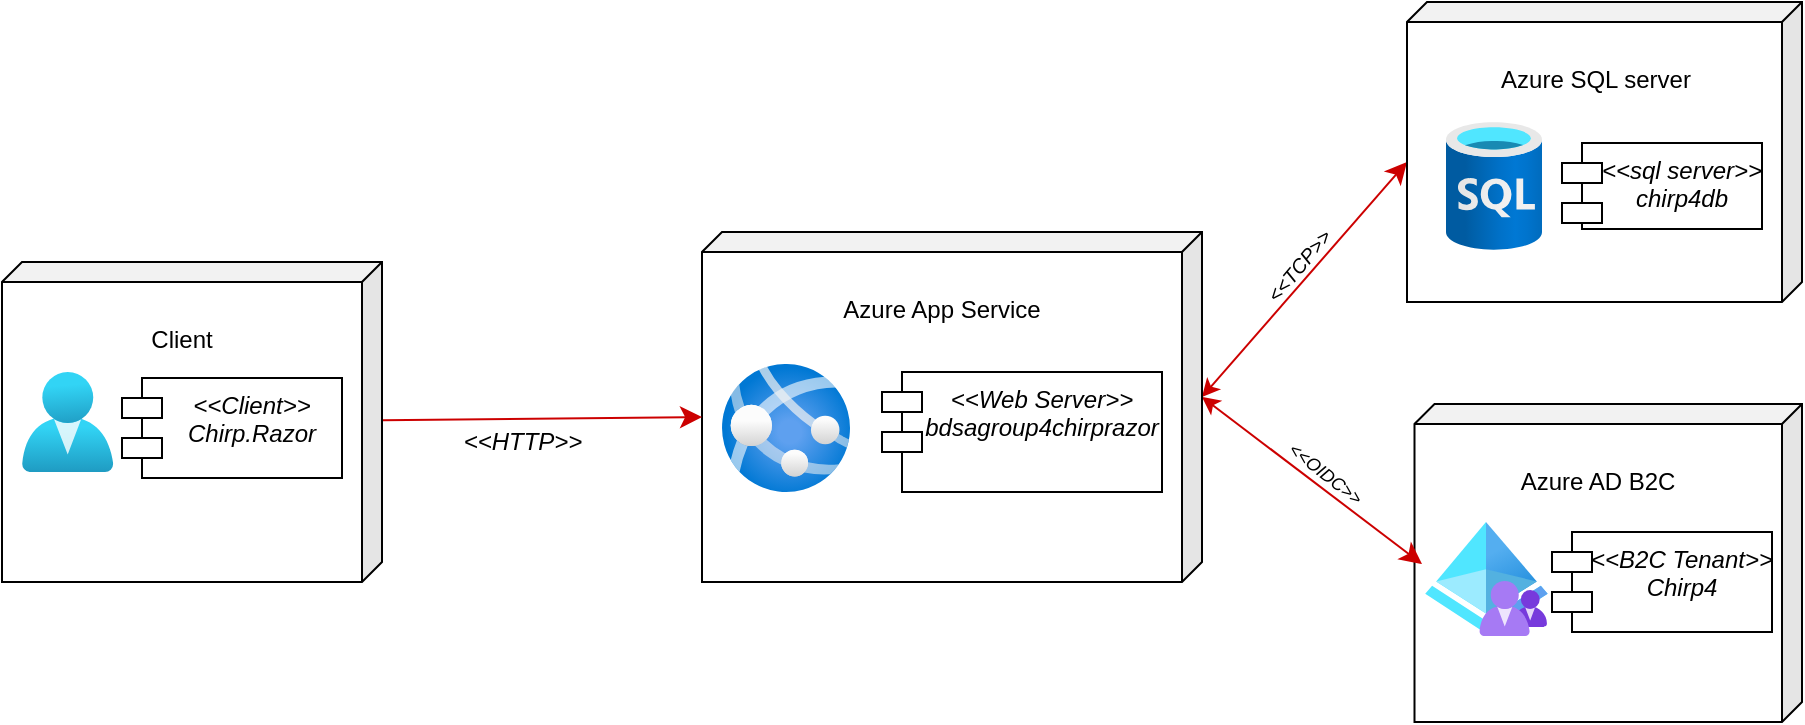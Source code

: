 <mxfile>
    <diagram id="iHSKFaC4ZJmlfxs5XxO0" name="Page-1">
        <mxGraphModel dx="1044" dy="689" grid="1" gridSize="10" guides="1" tooltips="1" connect="1" arrows="1" fold="1" page="1" pageScale="1" pageWidth="827" pageHeight="1169" math="0" shadow="0">
            <root>
                <mxCell id="0"/>
                <mxCell id="1" parent="0"/>
                <mxCell id="7" value="&lt;p style=&quot;line-height: 120%; font-size: 12px;&quot;&gt;Azure AD B2C&lt;/p&gt;" style="shape=cube;whiteSpace=wrap;html=1;boundedLbl=1;backgroundOutline=1;darkOpacity=0.05;darkOpacity2=0.1;rotation=0;flipV=0;flipH=1;size=10;spacing=5;verticalAlign=top;horizontal=1;fontSize=12;" parent="1" vertex="1">
                    <mxGeometry x="806.25" y="301" width="193.75" height="159" as="geometry"/>
                </mxCell>
                <mxCell id="28" style="edgeStyle=none;rounded=1;html=1;strokeColor=#CC0000;fontSize=12;endArrow=classic;endFill=1;endSize=8;startArrow=classic;startFill=1;entryX=0;entryY=0;entryDx=197.5;entryDy=80;entryPerimeter=0;exitX=0;exitY=0;exitDx=0;exitDy=82.5;exitPerimeter=0;" parent="1" source="11" target="13" edge="1">
                    <mxGeometry relative="1" as="geometry">
                        <mxPoint x="800" y="160" as="targetPoint"/>
                    </mxGeometry>
                </mxCell>
                <mxCell id="29" style="edgeStyle=none;rounded=1;html=1;entryX=0;entryY=0;entryDx=190;entryDy=80;entryPerimeter=0;strokeColor=#CC0000;fontSize=12;endArrow=classic;endFill=1;endSize=8;startArrow=classic;startFill=1;exitX=0;exitY=0;exitDx=0;exitDy=82.5;exitPerimeter=0;" parent="1" source="11" target="7" edge="1">
                    <mxGeometry relative="1" as="geometry"/>
                </mxCell>
                <mxCell id="11" value="&lt;p style=&quot;line-height: 120%; font-size: 12px;&quot;&gt;Azure App Service&lt;/p&gt;" style="shape=cube;whiteSpace=wrap;html=1;boundedLbl=1;backgroundOutline=1;darkOpacity=0.05;darkOpacity2=0.1;rotation=0;flipV=0;flipH=1;size=10;spacing=5;verticalAlign=top;horizontal=1;fontSize=12;" parent="1" vertex="1">
                    <mxGeometry x="450" y="215" width="250" height="175" as="geometry"/>
                </mxCell>
                <mxCell id="12" value="&lt;&lt;Web Server&gt;&gt;&#10;bdsagroup4chirprazor" style="shape=module;align=left;spacingLeft=20;align=center;verticalAlign=top;fontSize=12;fontStyle=2" parent="1" vertex="1">
                    <mxGeometry x="540" y="285" width="140" height="60" as="geometry"/>
                </mxCell>
                <mxCell id="13" value="&lt;p style=&quot;line-height: 120%; font-size: 12px;&quot;&gt;Azure SQL server&lt;/p&gt;" style="shape=cube;whiteSpace=wrap;html=1;boundedLbl=1;backgroundOutline=1;darkOpacity=0.05;darkOpacity2=0.1;rotation=0;flipV=0;flipH=1;size=10;spacing=5;verticalAlign=top;horizontal=1;fontSize=12;" parent="1" vertex="1">
                    <mxGeometry x="802.5" y="100" width="197.5" height="150" as="geometry"/>
                </mxCell>
                <mxCell id="14" value="&lt;&lt;sql server&gt;&gt;&#10;chirp4db" style="shape=module;align=left;spacingLeft=20;align=center;verticalAlign=top;fontSize=12;fontStyle=2" parent="1" vertex="1">
                    <mxGeometry x="880" y="170.5" width="100" height="43" as="geometry"/>
                </mxCell>
                <mxCell id="15" value="&lt;&lt;B2C Tenant&gt;&gt;&#10;Chirp4" style="shape=module;align=center;spacingLeft=20;align=center;verticalAlign=top;fontSize=12;fontStyle=2" parent="1" vertex="1">
                    <mxGeometry x="875" y="365" width="110" height="50" as="geometry"/>
                </mxCell>
                <mxCell id="25" style="edgeStyle=none;rounded=1;html=1;strokeColor=#CC0000;fontSize=12;endArrow=classic;endFill=1;endSize=8;entryX=0;entryY=0;entryDx=250;entryDy=92.5;entryPerimeter=0;" parent="1" source="18" edge="1" target="11">
                    <mxGeometry relative="1" as="geometry">
                        <mxPoint x="350" y="295" as="targetPoint"/>
                    </mxGeometry>
                </mxCell>
                <mxCell id="18" value="&lt;p style=&quot;line-height: 120%; font-size: 12px;&quot;&gt;Client&lt;/p&gt;" style="shape=cube;whiteSpace=wrap;html=1;boundedLbl=1;backgroundOutline=1;darkOpacity=0.05;darkOpacity2=0.1;rotation=0;flipV=0;flipH=1;size=10;spacing=5;verticalAlign=top;horizontal=1;fontSize=12;" parent="1" vertex="1">
                    <mxGeometry x="100" y="230" width="190" height="160" as="geometry"/>
                </mxCell>
                <mxCell id="19" value="&lt;&lt;Client&gt;&gt;&#10;Chirp.Razor" style="shape=module;align=left;spacingLeft=20;align=center;verticalAlign=top;fontSize=12;fontStyle=2" parent="1" vertex="1">
                    <mxGeometry x="160" y="288" width="110" height="50" as="geometry"/>
                </mxCell>
                <mxCell id="27" value="&lt;i&gt;&amp;lt;&amp;lt;HTTP&amp;gt;&amp;gt;&lt;/i&gt;" style="text;html=1;align=center;verticalAlign=middle;resizable=0;points=[];autosize=1;strokeColor=none;fillColor=none;fontSize=12;" parent="1" vertex="1">
                    <mxGeometry x="320" y="305" width="80" height="30" as="geometry"/>
                </mxCell>
                <mxCell id="41" value="" style="aspect=fixed;html=1;points=[];align=center;image;fontSize=12;image=img/lib/azure2/app_services/App_Services.svg;" vertex="1" parent="1">
                    <mxGeometry x="460" y="281" width="64" height="64" as="geometry"/>
                </mxCell>
                <mxCell id="42" value="" style="aspect=fixed;html=1;points=[];align=center;image;fontSize=12;image=img/lib/azure2/databases/SQL_Database.svg;" vertex="1" parent="1">
                    <mxGeometry x="822" y="160" width="48" height="64" as="geometry"/>
                </mxCell>
                <mxCell id="43" value="" style="aspect=fixed;html=1;points=[];align=center;image;fontSize=12;image=img/lib/azure2/identity/Azure_AD_B2C.svg;" vertex="1" parent="1">
                    <mxGeometry x="811.5" y="360" width="61.45" height="57" as="geometry"/>
                </mxCell>
                <mxCell id="44" value="" style="aspect=fixed;html=1;points=[];align=center;image;fontSize=12;image=img/lib/azure2/identity/Users.svg;" vertex="1" parent="1">
                    <mxGeometry x="110" y="285" width="45.71" height="50" as="geometry"/>
                </mxCell>
                <mxCell id="45" value="&lt;i&gt;&amp;lt;&amp;lt;TCP&amp;gt;&amp;gt;&lt;/i&gt;" style="text;html=1;align=center;verticalAlign=middle;resizable=0;points=[];autosize=1;strokeColor=none;fillColor=none;fontSize=10;rotation=310;" vertex="1" parent="1">
                    <mxGeometry x="713" y="217" width="70" height="30" as="geometry"/>
                </mxCell>
                <mxCell id="46" value="&lt;i&gt;&lt;font style=&quot;font-size: 9px;&quot;&gt;&amp;lt;&amp;lt;OIDC&amp;gt;&amp;gt;&lt;/font&gt;&lt;/i&gt;" style="text;html=1;align=center;verticalAlign=middle;resizable=0;points=[];autosize=1;strokeColor=none;fillColor=none;fontSize=10;rotation=38;" vertex="1" parent="1">
                    <mxGeometry x="727" y="320" width="70" height="30" as="geometry"/>
                </mxCell>
            </root>
        </mxGraphModel>
    </diagram>
</mxfile>